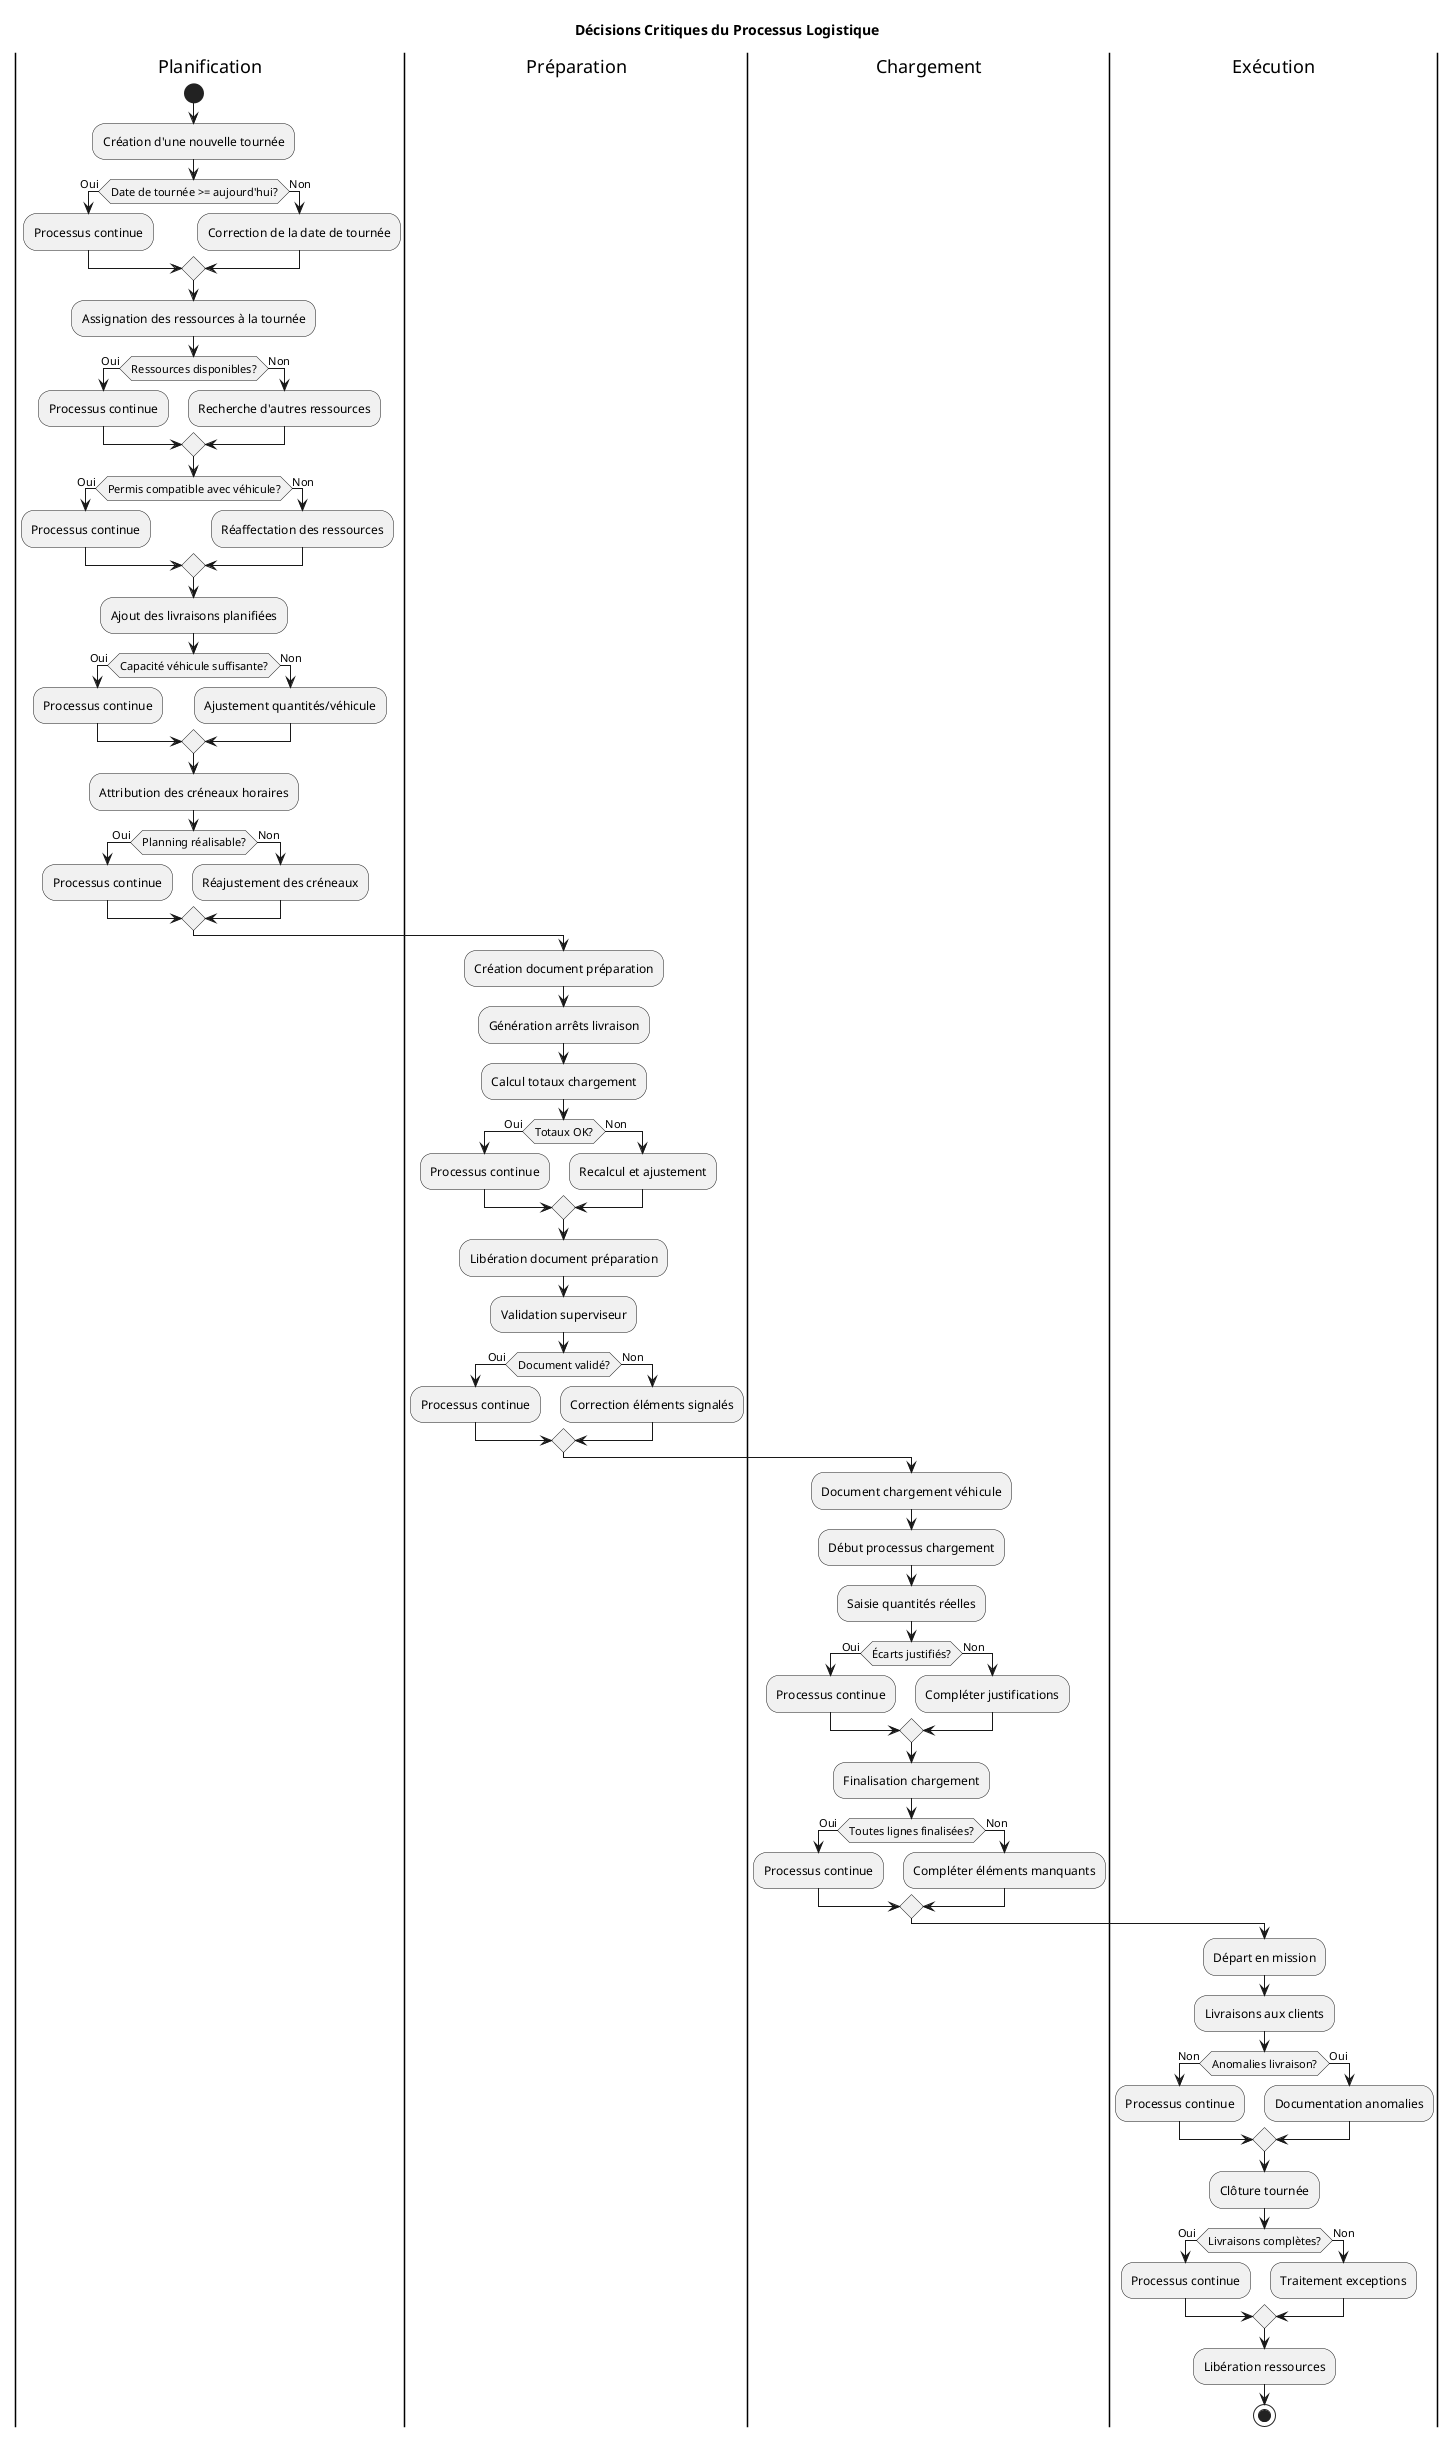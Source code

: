 @startuml Simple_Logistics_Decisions

title Décisions Critiques du Processus Logistique

|Planification|
start
:Création d'une nouvelle tournée;

if (Date de tournée >= aujourd'hui?) then (Oui)
  :Processus continue;
else (Non)
  :Correction de la date de tournée;
endif

:Assignation des ressources à la tournée;

if (Ressources disponibles?) then (Oui)
  :Processus continue;
else (Non)
  :Recherche d'autres ressources;
endif

if (Permis compatible avec véhicule?) then (Oui)
  :Processus continue;
else (Non)
  :Réaffectation des ressources;
endif

:Ajout des livraisons planifiées;

if (Capacité véhicule suffisante?) then (Oui)
  :Processus continue;
else (Non)
  :Ajustement quantités/véhicule;
endif

:Attribution des créneaux horaires;

if (Planning réalisable?) then (Oui)
  :Processus continue;
else (Non)
  :Réajustement des créneaux;
endif

|Préparation|
:Création document préparation;
:Génération arrêts livraison;
:Calcul totaux chargement;

if (Totaux OK?) then (Oui)
  :Processus continue;
else (Non)
  :Recalcul et ajustement;
endif

:Libération document préparation;
:Validation superviseur;

if (Document validé?) then (Oui)
  :Processus continue;
else (Non)
  :Correction éléments signalés;
endif

|Chargement|
:Document chargement véhicule;
:Début processus chargement;
:Saisie quantités réelles;

if (Écarts justifiés?) then (Oui)
  :Processus continue;
else (Non)
  :Compléter justifications;
endif

:Finalisation chargement;

if (Toutes lignes finalisées?) then (Oui)
  :Processus continue;
else (Non)
  :Compléter éléments manquants;
endif

|Exécution|
:Départ en mission;
:Livraisons aux clients;

if (Anomalies livraison?) then (Non)
  :Processus continue;
else (Oui)
  :Documentation anomalies;
endif

:Clôture tournée;

if (Livraisons complètes?) then (Oui)
  :Processus continue;
else (Non)
  :Traitement exceptions;
endif

:Libération ressources;
stop

@enduml 
